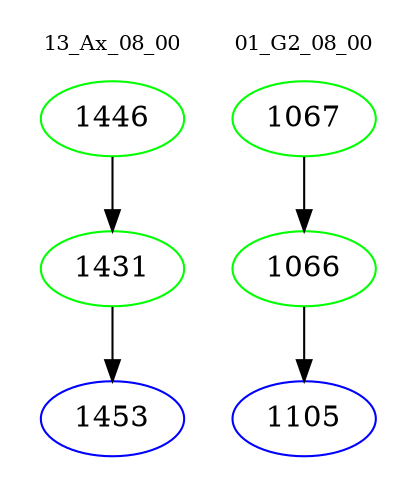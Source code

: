 digraph{
subgraph cluster_0 {
color = white
label = "13_Ax_08_00";
fontsize=10;
T0_1446 [label="1446", color="green"]
T0_1446 -> T0_1431 [color="black"]
T0_1431 [label="1431", color="green"]
T0_1431 -> T0_1453 [color="black"]
T0_1453 [label="1453", color="blue"]
}
subgraph cluster_1 {
color = white
label = "01_G2_08_00";
fontsize=10;
T1_1067 [label="1067", color="green"]
T1_1067 -> T1_1066 [color="black"]
T1_1066 [label="1066", color="green"]
T1_1066 -> T1_1105 [color="black"]
T1_1105 [label="1105", color="blue"]
}
}
